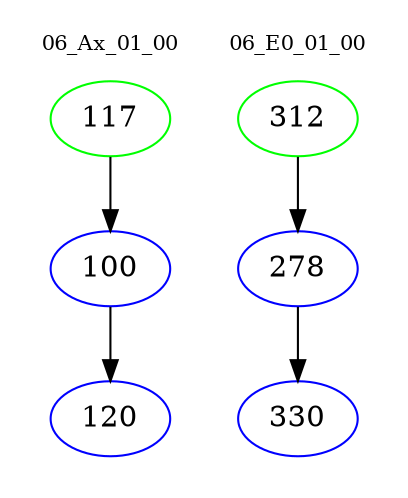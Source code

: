 digraph{
subgraph cluster_0 {
color = white
label = "06_Ax_01_00";
fontsize=10;
T0_117 [label="117", color="green"]
T0_117 -> T0_100 [color="black"]
T0_100 [label="100", color="blue"]
T0_100 -> T0_120 [color="black"]
T0_120 [label="120", color="blue"]
}
subgraph cluster_1 {
color = white
label = "06_E0_01_00";
fontsize=10;
T1_312 [label="312", color="green"]
T1_312 -> T1_278 [color="black"]
T1_278 [label="278", color="blue"]
T1_278 -> T1_330 [color="black"]
T1_330 [label="330", color="blue"]
}
}
